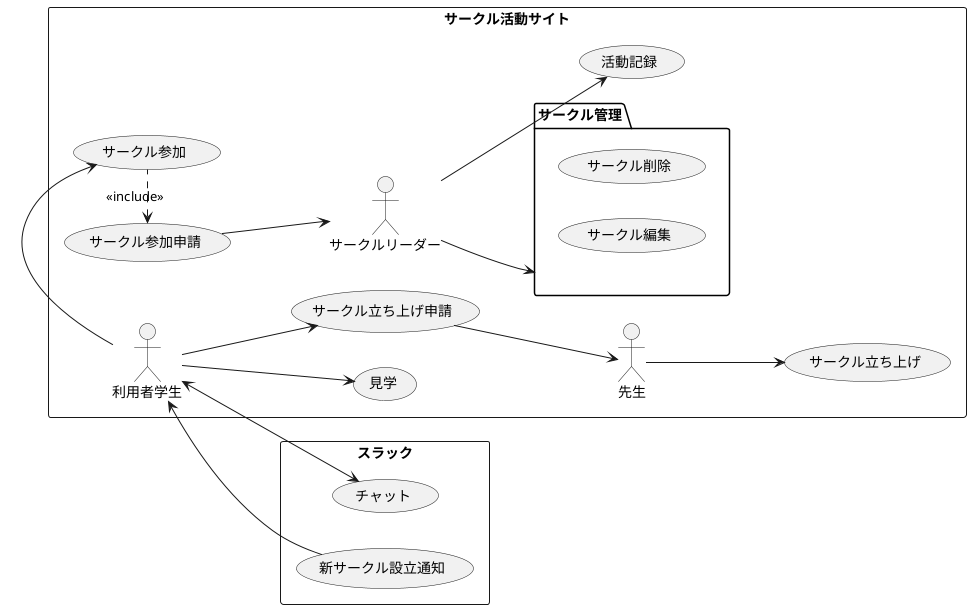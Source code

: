 @startuml ユースケース図
left to right direction

rectangle サークル活動サイト {
    actor 利用者学生
    actor 先生
    actor サークルリーダー

    usecase サークル立ち上げ申請
    usecase サークル立ち上げ
    usecase サークル参加申請
    usecase 活動記録
    usecase サークル参加
    usecase 見学

    利用者学生 --> サークル立ち上げ申請
    利用者学生 -> サークル参加
    利用者学生 --> 見学
    サークルリーダー --> 活動記録
    サークルリーダー --> サークル管理
    先生 --> サークル立ち上げ
        サークル参加申請 <. サークル参加 : <<include>>
        サークル立ち上げ申請 --> 先生

    }
rectangle スラック {
    actor 利用者学生
    usecase チャット
    usecase 新サークル設立通知

    利用者学生 <--> チャット
    新サークル設立通知 --> 利用者学生
} 
package サークル管理{
    usecase サークル削除
    usecase サークル編集
}
サークル参加申請 --> サークルリーダー

@endumll